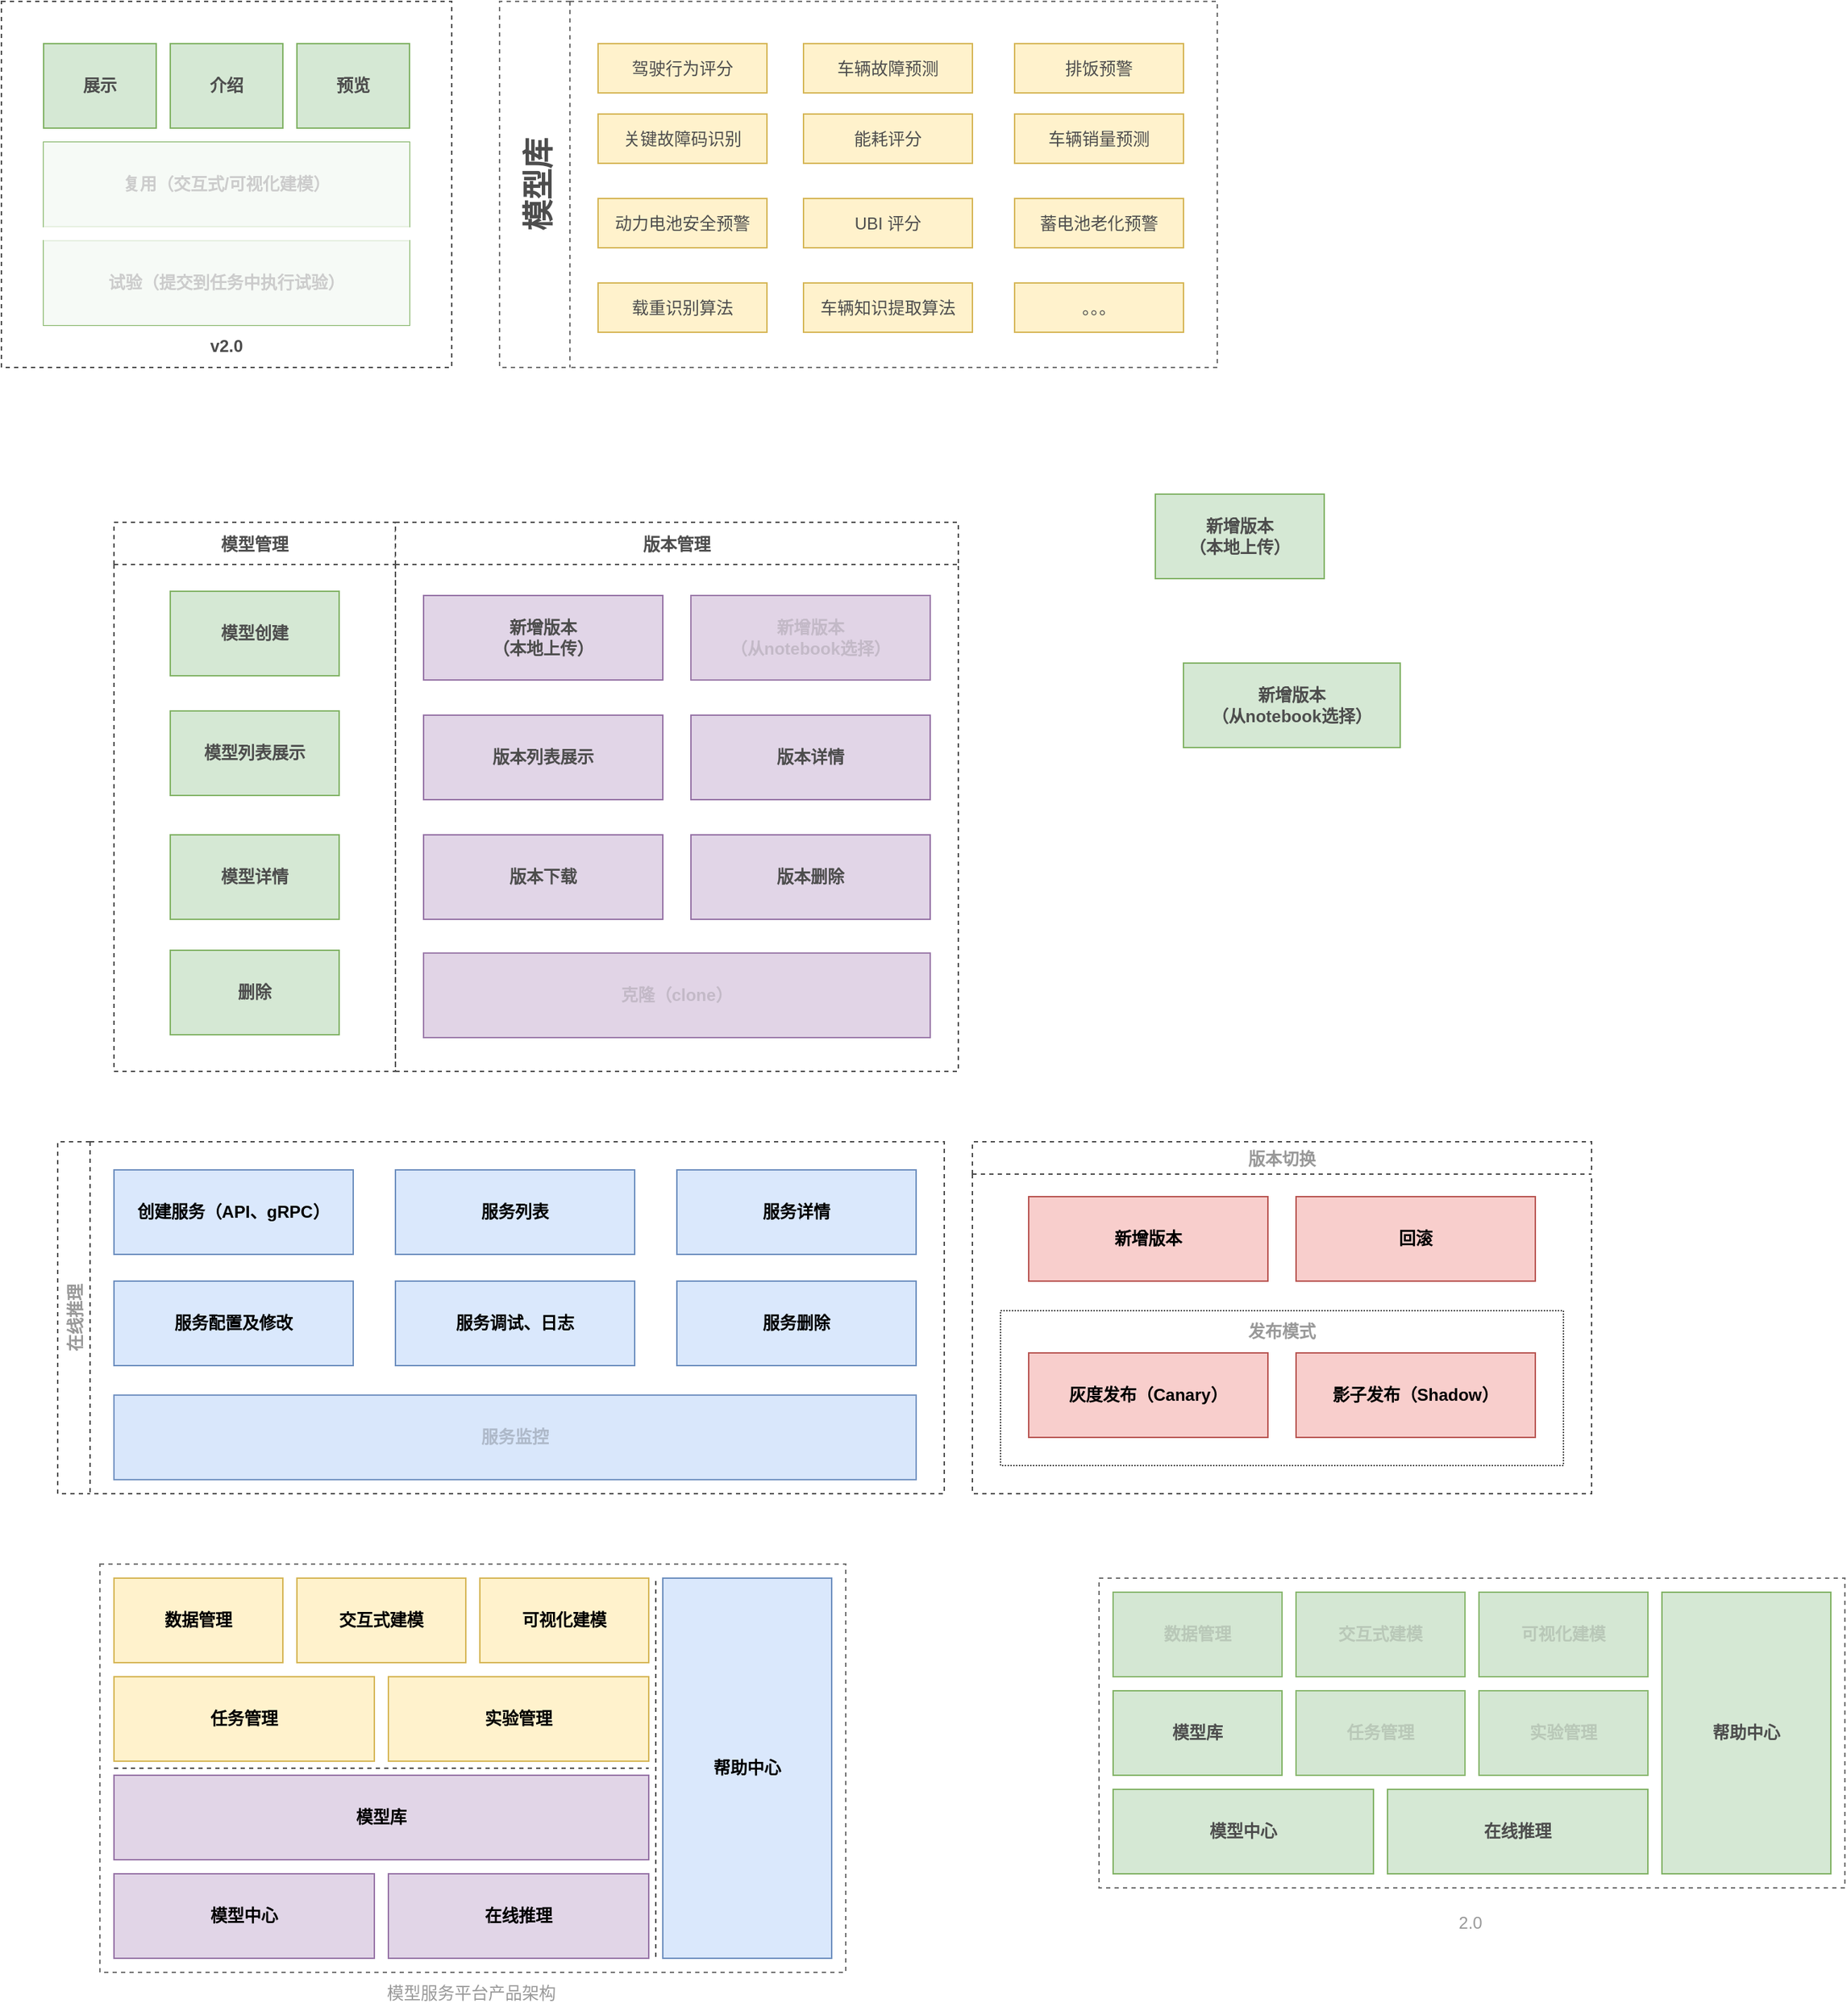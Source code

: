 <mxfile version="20.3.3" type="github">
  <diagram id="XaP10x2Hzj3J8pHuRdyc" name="Page-1">
    <mxGraphModel dx="1422" dy="762" grid="1" gridSize="10" guides="1" tooltips="1" connect="1" arrows="1" fold="1" page="1" pageScale="1" pageWidth="827" pageHeight="1169" math="0" shadow="0">
      <root>
        <mxCell id="0" />
        <mxCell id="1" parent="0" />
        <mxCell id="F1V6dDgrFWDcoE9x9dfK-136" value="" style="rounded=0;whiteSpace=wrap;html=1;shadow=0;dashed=1;strokeColor=#4D4D4D;fontSize=12;fontColor=#999999;fillColor=none;opacity=80;" parent="1" vertex="1">
          <mxGeometry x="150" y="1370" width="530" height="290" as="geometry" />
        </mxCell>
        <mxCell id="F1V6dDgrFWDcoE9x9dfK-115" value="" style="rounded=0;whiteSpace=wrap;html=1;shadow=0;dashed=1;strokeColor=#4D4D4D;fontSize=12;fontColor=#4D4D4D;fillColor=none;dashPattern=1 1;" parent="1" vertex="1">
          <mxGeometry x="790" y="1190" width="400" height="110" as="geometry" />
        </mxCell>
        <mxCell id="F1V6dDgrFWDcoE9x9dfK-1" value="" style="rounded=0;whiteSpace=wrap;html=1;dashed=1;strokeColor=#4D4D4D;" parent="1" vertex="1">
          <mxGeometry x="80" y="260" width="320" height="260" as="geometry" />
        </mxCell>
        <mxCell id="F1V6dDgrFWDcoE9x9dfK-2" value="展示" style="rounded=0;whiteSpace=wrap;html=1;fontStyle=1;fillColor=#d5e8d4;strokeColor=#82b366;fontColor=#4D4D4D;" parent="1" vertex="1">
          <mxGeometry x="110" y="290" width="80" height="60" as="geometry" />
        </mxCell>
        <mxCell id="F1V6dDgrFWDcoE9x9dfK-4" value="复用（交互式/可视化建模）" style="rounded=0;whiteSpace=wrap;html=1;fontStyle=1;fillColor=#d5e8d4;strokeColor=#82b366;" parent="1" vertex="1">
          <mxGeometry x="110" y="360" width="260" height="60" as="geometry" />
        </mxCell>
        <mxCell id="F1V6dDgrFWDcoE9x9dfK-5" value="试验（提交到任务中执行试验）" style="rounded=0;whiteSpace=wrap;html=1;fontStyle=1;fillColor=#d5e8d4;strokeColor=#82b366;" parent="1" vertex="1">
          <mxGeometry x="110" y="430" width="260" height="60" as="geometry" />
        </mxCell>
        <mxCell id="F1V6dDgrFWDcoE9x9dfK-6" value="" style="rounded=0;whiteSpace=wrap;html=1;fontColor=#999999;shadow=0;opacity=80;strokeColor=none;" parent="1" vertex="1">
          <mxGeometry x="110" y="360" width="260" height="130" as="geometry" />
        </mxCell>
        <mxCell id="F1V6dDgrFWDcoE9x9dfK-14" value="介绍" style="rounded=0;whiteSpace=wrap;html=1;fontStyle=1;fillColor=#d5e8d4;strokeColor=#82b366;fontColor=#4D4D4D;" parent="1" vertex="1">
          <mxGeometry x="200" y="290" width="80" height="60" as="geometry" />
        </mxCell>
        <mxCell id="F1V6dDgrFWDcoE9x9dfK-15" value="预览" style="rounded=0;whiteSpace=wrap;html=1;fontStyle=1;fillColor=#d5e8d4;strokeColor=#82b366;fontColor=#4D4D4D;" parent="1" vertex="1">
          <mxGeometry x="290" y="290" width="80" height="60" as="geometry" />
        </mxCell>
        <mxCell id="F1V6dDgrFWDcoE9x9dfK-17" value="模型库" style="swimlane;horizontal=0;shadow=0;strokeColor=#4D4D4D;fontColor=#4D4D4D;opacity=80;dashed=1;startSize=50;fontSize=22;" parent="1" vertex="1">
          <mxGeometry x="434" y="260" width="510" height="260" as="geometry">
            <mxRectangle x="160" y="570" width="50" height="100" as="alternateBounds" />
          </mxGeometry>
        </mxCell>
        <mxCell id="F1V6dDgrFWDcoE9x9dfK-18" value="驾驶行为评分" style="rounded=0;whiteSpace=wrap;html=1;shadow=0;strokeColor=#d6b656;fontSize=12;fillColor=#fff2cc;fontColor=#4D4D4D;" parent="F1V6dDgrFWDcoE9x9dfK-17" vertex="1">
          <mxGeometry x="70" y="30" width="120" height="35" as="geometry" />
        </mxCell>
        <mxCell id="F1V6dDgrFWDcoE9x9dfK-20" value="车辆故障预测" style="rounded=0;whiteSpace=wrap;html=1;shadow=0;strokeColor=#d6b656;fontSize=12;fillColor=#fff2cc;fontColor=#4D4D4D;" parent="F1V6dDgrFWDcoE9x9dfK-17" vertex="1">
          <mxGeometry x="216" y="30" width="120" height="35" as="geometry" />
        </mxCell>
        <mxCell id="F1V6dDgrFWDcoE9x9dfK-22" value="排饭预警" style="rounded=0;whiteSpace=wrap;html=1;shadow=0;strokeColor=#d6b656;fontSize=12;fillColor=#fff2cc;fontColor=#4D4D4D;" parent="F1V6dDgrFWDcoE9x9dfK-17" vertex="1">
          <mxGeometry x="366" y="30" width="120" height="35" as="geometry" />
        </mxCell>
        <mxCell id="F1V6dDgrFWDcoE9x9dfK-23" value="车辆销量预测" style="rounded=0;whiteSpace=wrap;html=1;shadow=0;strokeColor=#d6b656;fontSize=12;fillColor=#fff2cc;fontColor=#4D4D4D;" parent="F1V6dDgrFWDcoE9x9dfK-17" vertex="1">
          <mxGeometry x="366" y="80" width="120" height="35" as="geometry" />
        </mxCell>
        <mxCell id="F1V6dDgrFWDcoE9x9dfK-24" value="关键故障码识别" style="rounded=0;whiteSpace=wrap;html=1;shadow=0;strokeColor=#d6b656;fontSize=12;fillColor=#fff2cc;fontColor=#4D4D4D;" parent="F1V6dDgrFWDcoE9x9dfK-17" vertex="1">
          <mxGeometry x="70" y="80" width="120" height="35" as="geometry" />
        </mxCell>
        <mxCell id="F1V6dDgrFWDcoE9x9dfK-25" value="能耗评分" style="rounded=0;whiteSpace=wrap;html=1;shadow=0;strokeColor=#d6b656;fontSize=12;fillColor=#fff2cc;fontColor=#4D4D4D;" parent="F1V6dDgrFWDcoE9x9dfK-17" vertex="1">
          <mxGeometry x="216" y="80" width="120" height="35" as="geometry" />
        </mxCell>
        <mxCell id="F1V6dDgrFWDcoE9x9dfK-26" value="UBI 评分" style="rounded=0;whiteSpace=wrap;html=1;shadow=0;strokeColor=#d6b656;fontSize=12;fillColor=#fff2cc;fontColor=#4D4D4D;" parent="F1V6dDgrFWDcoE9x9dfK-17" vertex="1">
          <mxGeometry x="216" y="140" width="120" height="35" as="geometry" />
        </mxCell>
        <mxCell id="F1V6dDgrFWDcoE9x9dfK-27" value="动力电池安全预警" style="rounded=0;whiteSpace=wrap;html=1;shadow=0;strokeColor=#d6b656;fontSize=12;fillColor=#fff2cc;fontColor=#4D4D4D;" parent="F1V6dDgrFWDcoE9x9dfK-17" vertex="1">
          <mxGeometry x="70" y="140" width="120" height="35" as="geometry" />
        </mxCell>
        <mxCell id="F1V6dDgrFWDcoE9x9dfK-28" value="蓄电池老化预警" style="rounded=0;whiteSpace=wrap;html=1;shadow=0;strokeColor=#d6b656;fontSize=12;fillColor=#fff2cc;fontColor=#4D4D4D;" parent="F1V6dDgrFWDcoE9x9dfK-17" vertex="1">
          <mxGeometry x="366" y="140" width="120" height="35" as="geometry" />
        </mxCell>
        <mxCell id="F1V6dDgrFWDcoE9x9dfK-29" value="载重识别算法" style="rounded=0;whiteSpace=wrap;html=1;shadow=0;strokeColor=#d6b656;fontSize=12;fillColor=#fff2cc;fontColor=#4D4D4D;" parent="F1V6dDgrFWDcoE9x9dfK-17" vertex="1">
          <mxGeometry x="70" y="200" width="120" height="35" as="geometry" />
        </mxCell>
        <mxCell id="F1V6dDgrFWDcoE9x9dfK-30" value="车辆知识提取算法" style="rounded=0;whiteSpace=wrap;html=1;shadow=0;strokeColor=#d6b656;fontSize=12;fillColor=#fff2cc;fontColor=#4D4D4D;" parent="F1V6dDgrFWDcoE9x9dfK-17" vertex="1">
          <mxGeometry x="216" y="200" width="120" height="35" as="geometry" />
        </mxCell>
        <mxCell id="F1V6dDgrFWDcoE9x9dfK-43" value="。。。" style="rounded=0;whiteSpace=wrap;html=1;shadow=0;strokeColor=#d6b656;fontSize=12;fillColor=#fff2cc;fontColor=#4D4D4D;" parent="F1V6dDgrFWDcoE9x9dfK-17" vertex="1">
          <mxGeometry x="366" y="200" width="120" height="35" as="geometry" />
        </mxCell>
        <mxCell id="F1V6dDgrFWDcoE9x9dfK-44" value="v2.0" style="text;html=1;strokeColor=none;fillColor=none;align=center;verticalAlign=middle;whiteSpace=wrap;rounded=0;shadow=0;fontSize=12;fontColor=#4D4D4D;fontStyle=1" parent="1" vertex="1">
          <mxGeometry x="210" y="490" width="60" height="30" as="geometry" />
        </mxCell>
        <mxCell id="F1V6dDgrFWDcoE9x9dfK-46" value="模型创建" style="rounded=0;whiteSpace=wrap;html=1;fontStyle=1;fillColor=#d5e8d4;strokeColor=#82b366;fontColor=#4D4D4D;" parent="1" vertex="1">
          <mxGeometry x="200" y="679" width="120" height="60" as="geometry" />
        </mxCell>
        <mxCell id="F1V6dDgrFWDcoE9x9dfK-48" value="删除" style="rounded=0;whiteSpace=wrap;html=1;fontStyle=1;fillColor=#d5e8d4;strokeColor=#82b366;fontColor=#4D4D4D;" parent="1" vertex="1">
          <mxGeometry x="200" y="934" width="120" height="60" as="geometry" />
        </mxCell>
        <mxCell id="F1V6dDgrFWDcoE9x9dfK-49" value="模型列表展示" style="rounded=0;whiteSpace=wrap;html=1;fontStyle=1;fillColor=#d5e8d4;strokeColor=#82b366;fontColor=#4D4D4D;" parent="1" vertex="1">
          <mxGeometry x="200" y="764" width="120" height="60" as="geometry" />
        </mxCell>
        <mxCell id="F1V6dDgrFWDcoE9x9dfK-52" value="新增版本&lt;br&gt;（本地上传）" style="rounded=0;whiteSpace=wrap;html=1;fontStyle=1;fillColor=#d5e8d4;strokeColor=#82b366;fontColor=#4D4D4D;" parent="1" vertex="1">
          <mxGeometry x="900" y="610" width="120" height="60" as="geometry" />
        </mxCell>
        <mxCell id="F1V6dDgrFWDcoE9x9dfK-53" value="新增版本&lt;br&gt;（从notebook选择）" style="rounded=0;whiteSpace=wrap;html=1;fontStyle=1;fillColor=#d5e8d4;strokeColor=#82b366;fontColor=#4D4D4D;" parent="1" vertex="1">
          <mxGeometry x="920" y="730" width="154" height="60" as="geometry" />
        </mxCell>
        <mxCell id="F1V6dDgrFWDcoE9x9dfK-54" value="版本列表展示" style="rounded=0;whiteSpace=wrap;html=1;fontStyle=1;fillColor=#e1d5e7;strokeColor=#9673a6;fontColor=#4D4D4D;" parent="1" vertex="1">
          <mxGeometry x="380" y="767" width="170" height="60" as="geometry" />
        </mxCell>
        <mxCell id="F1V6dDgrFWDcoE9x9dfK-57" value="版本详情" style="rounded=0;whiteSpace=wrap;html=1;fontStyle=1;fillColor=#e1d5e7;strokeColor=#9673a6;fontColor=#4D4D4D;" parent="1" vertex="1">
          <mxGeometry x="570" y="767" width="170" height="60" as="geometry" />
        </mxCell>
        <mxCell id="F1V6dDgrFWDcoE9x9dfK-69" value="模型管理" style="swimlane;shadow=0;strokeColor=#4D4D4D;fontSize=12;fontColor=#4D4D4D;startSize=30;dashed=1;" parent="1" vertex="1">
          <mxGeometry x="160" y="630" width="200" height="390" as="geometry" />
        </mxCell>
        <mxCell id="F1V6dDgrFWDcoE9x9dfK-50" value="模型详情" style="rounded=0;whiteSpace=wrap;html=1;fontStyle=1;fillColor=#d5e8d4;strokeColor=#82b366;fontColor=#4D4D4D;" parent="F1V6dDgrFWDcoE9x9dfK-69" vertex="1">
          <mxGeometry x="40" y="222" width="120" height="60" as="geometry" />
        </mxCell>
        <mxCell id="F1V6dDgrFWDcoE9x9dfK-70" value="版本管理" style="swimlane;shadow=0;strokeColor=#4D4D4D;fontSize=12;fontColor=#4D4D4D;startSize=30;dashed=1;" parent="1" vertex="1">
          <mxGeometry x="360" y="630" width="400" height="390" as="geometry" />
        </mxCell>
        <mxCell id="F1V6dDgrFWDcoE9x9dfK-84" value="新增版本&lt;br&gt;（本地上传）" style="rounded=0;whiteSpace=wrap;html=1;fontStyle=1;fillColor=#e1d5e7;strokeColor=#9673a6;fontColor=#4D4D4D;" parent="F1V6dDgrFWDcoE9x9dfK-70" vertex="1">
          <mxGeometry x="20" y="52" width="170" height="60" as="geometry" />
        </mxCell>
        <mxCell id="F1V6dDgrFWDcoE9x9dfK-85" value="新增版本&lt;br&gt;（从notebook选择）" style="rounded=0;whiteSpace=wrap;html=1;fontStyle=1;fillColor=#e1d5e7;strokeColor=#9673a6;fontColor=#4D4D4D;" parent="F1V6dDgrFWDcoE9x9dfK-70" vertex="1">
          <mxGeometry x="210" y="52" width="170" height="60" as="geometry" />
        </mxCell>
        <mxCell id="F1V6dDgrFWDcoE9x9dfK-56" value="版本下载" style="rounded=0;whiteSpace=wrap;html=1;fontStyle=1;fillColor=#e1d5e7;strokeColor=#9673a6;fontColor=#4D4D4D;" parent="F1V6dDgrFWDcoE9x9dfK-70" vertex="1">
          <mxGeometry x="20" y="222" width="170" height="60" as="geometry" />
        </mxCell>
        <mxCell id="F1V6dDgrFWDcoE9x9dfK-55" value="版本删除" style="rounded=0;whiteSpace=wrap;html=1;fontStyle=1;fillColor=#e1d5e7;strokeColor=#9673a6;fontColor=#4D4D4D;" parent="F1V6dDgrFWDcoE9x9dfK-70" vertex="1">
          <mxGeometry x="210" y="222" width="170" height="60" as="geometry" />
        </mxCell>
        <mxCell id="F1V6dDgrFWDcoE9x9dfK-58" value="克隆（clone）" style="rounded=0;whiteSpace=wrap;html=1;fontStyle=1;fillColor=#e1d5e7;strokeColor=#9673a6;fontColor=#4D4D4D;" parent="F1V6dDgrFWDcoE9x9dfK-70" vertex="1">
          <mxGeometry x="20" y="306" width="360" height="60" as="geometry" />
        </mxCell>
        <mxCell id="F1V6dDgrFWDcoE9x9dfK-101" value="" style="rounded=0;whiteSpace=wrap;html=1;fontStyle=1;fillColor=#e1d5e7;strokeColor=#9673a6;fontColor=#4D4D4D;textOpacity=30;opacity=80;" parent="F1V6dDgrFWDcoE9x9dfK-70" vertex="1">
          <mxGeometry x="20" y="306" width="360" height="60" as="geometry" />
        </mxCell>
        <mxCell id="F1V6dDgrFWDcoE9x9dfK-102" value="" style="rounded=0;whiteSpace=wrap;html=1;fontStyle=1;fillColor=#e1d5e7;strokeColor=#9673a6;fontColor=#4D4D4D;opacity=80;" parent="F1V6dDgrFWDcoE9x9dfK-70" vertex="1">
          <mxGeometry x="210" y="52" width="170" height="60" as="geometry" />
        </mxCell>
        <mxCell id="F1V6dDgrFWDcoE9x9dfK-103" value="创建服务（API、gRPC）" style="rounded=0;whiteSpace=wrap;html=1;fontStyle=1;fillColor=#dae8fc;strokeColor=#6c8ebf;" parent="1" vertex="1">
          <mxGeometry x="160" y="1090" width="170" height="60" as="geometry" />
        </mxCell>
        <mxCell id="F1V6dDgrFWDcoE9x9dfK-104" value="服务列表" style="rounded=0;whiteSpace=wrap;html=1;fontStyle=1;fillColor=#dae8fc;strokeColor=#6c8ebf;" parent="1" vertex="1">
          <mxGeometry x="360" y="1090" width="170" height="60" as="geometry" />
        </mxCell>
        <mxCell id="F1V6dDgrFWDcoE9x9dfK-105" value="服务配置及修改" style="rounded=0;whiteSpace=wrap;html=1;fontStyle=1;fillColor=#dae8fc;strokeColor=#6c8ebf;" parent="1" vertex="1">
          <mxGeometry x="160" y="1169" width="170" height="60" as="geometry" />
        </mxCell>
        <mxCell id="F1V6dDgrFWDcoE9x9dfK-107" value="服务调试、日志" style="rounded=0;whiteSpace=wrap;html=1;fontStyle=1;fillColor=#dae8fc;strokeColor=#6c8ebf;" parent="1" vertex="1">
          <mxGeometry x="360" y="1169" width="170" height="60" as="geometry" />
        </mxCell>
        <mxCell id="F1V6dDgrFWDcoE9x9dfK-109" value="服务监控" style="rounded=0;whiteSpace=wrap;html=1;fontStyle=1;fillColor=#dae8fc;strokeColor=#6c8ebf;" parent="1" vertex="1">
          <mxGeometry x="160" y="1250" width="570" height="60" as="geometry" />
        </mxCell>
        <mxCell id="F1V6dDgrFWDcoE9x9dfK-110" value="新增版本" style="rounded=0;whiteSpace=wrap;html=1;fontStyle=1;fillColor=#f8cecc;strokeColor=#b85450;" parent="1" vertex="1">
          <mxGeometry x="810" y="1109" width="170" height="60" as="geometry" />
        </mxCell>
        <mxCell id="F1V6dDgrFWDcoE9x9dfK-111" value="回滚" style="rounded=0;whiteSpace=wrap;html=1;fontStyle=1;fillColor=#f8cecc;strokeColor=#b85450;" parent="1" vertex="1">
          <mxGeometry x="1000" y="1109" width="170" height="60" as="geometry" />
        </mxCell>
        <mxCell id="F1V6dDgrFWDcoE9x9dfK-112" value="影子发布（Shadow）" style="rounded=0;whiteSpace=wrap;html=1;fontStyle=1;fillColor=#f8cecc;strokeColor=#b85450;" parent="1" vertex="1">
          <mxGeometry x="1000" y="1220" width="170" height="60" as="geometry" />
        </mxCell>
        <mxCell id="F1V6dDgrFWDcoE9x9dfK-113" value="灰度发布（Canary）" style="rounded=0;whiteSpace=wrap;html=1;fontStyle=1;fillColor=#f8cecc;strokeColor=#b85450;" parent="1" vertex="1">
          <mxGeometry x="810" y="1220" width="170" height="60" as="geometry" />
        </mxCell>
        <mxCell id="F1V6dDgrFWDcoE9x9dfK-116" value="发布模式" style="text;html=1;strokeColor=none;fillColor=none;align=center;verticalAlign=middle;whiteSpace=wrap;rounded=0;shadow=0;dashed=1;fontSize=12;fontColor=#999999;fontStyle=1" parent="1" vertex="1">
          <mxGeometry x="960" y="1190" width="60" height="30" as="geometry" />
        </mxCell>
        <mxCell id="F1V6dDgrFWDcoE9x9dfK-122" value="版本切换" style="swimlane;shadow=0;dashed=1;strokeColor=#4D4D4D;fontSize=12;fontColor=#999999;fillColor=none;" parent="1" vertex="1">
          <mxGeometry x="770" y="1070" width="440" height="250" as="geometry" />
        </mxCell>
        <mxCell id="F1V6dDgrFWDcoE9x9dfK-123" value="在线推理" style="swimlane;horizontal=0;shadow=0;dashed=1;strokeColor=#4D4D4D;fontSize=12;fontColor=#999999;fillColor=none;" parent="1" vertex="1">
          <mxGeometry x="120" y="1070" width="630" height="250" as="geometry" />
        </mxCell>
        <mxCell id="F1V6dDgrFWDcoE9x9dfK-106" value="服务详情" style="rounded=0;whiteSpace=wrap;html=1;fontStyle=1;fillColor=#dae8fc;strokeColor=#6c8ebf;" parent="F1V6dDgrFWDcoE9x9dfK-123" vertex="1">
          <mxGeometry x="440" y="20" width="170" height="60" as="geometry" />
        </mxCell>
        <mxCell id="F1V6dDgrFWDcoE9x9dfK-108" value="服务删除" style="rounded=0;whiteSpace=wrap;html=1;fontStyle=1;fillColor=#dae8fc;strokeColor=#6c8ebf;" parent="F1V6dDgrFWDcoE9x9dfK-123" vertex="1">
          <mxGeometry x="440" y="99" width="170" height="60" as="geometry" />
        </mxCell>
        <mxCell id="F1V6dDgrFWDcoE9x9dfK-124" value="" style="rounded=0;whiteSpace=wrap;html=1;fontStyle=1;fillColor=#dae8fc;strokeColor=#6c8ebf;opacity=80;" parent="1" vertex="1">
          <mxGeometry x="160" y="1250" width="570" height="60" as="geometry" />
        </mxCell>
        <mxCell id="F1V6dDgrFWDcoE9x9dfK-125" value="数据管理" style="rounded=0;whiteSpace=wrap;html=1;fontStyle=1;fillColor=#fff2cc;strokeColor=#d6b656;" parent="1" vertex="1">
          <mxGeometry x="160" y="1380" width="120" height="60" as="geometry" />
        </mxCell>
        <mxCell id="F1V6dDgrFWDcoE9x9dfK-127" value="交互式建模" style="rounded=0;whiteSpace=wrap;html=1;fontStyle=1;fillColor=#fff2cc;strokeColor=#d6b656;" parent="1" vertex="1">
          <mxGeometry x="290" y="1380" width="120" height="60" as="geometry" />
        </mxCell>
        <mxCell id="F1V6dDgrFWDcoE9x9dfK-128" value="可视化建模" style="rounded=0;whiteSpace=wrap;html=1;fontStyle=1;fillColor=#fff2cc;strokeColor=#d6b656;" parent="1" vertex="1">
          <mxGeometry x="420" y="1380" width="120" height="60" as="geometry" />
        </mxCell>
        <mxCell id="F1V6dDgrFWDcoE9x9dfK-129" value="实验管理" style="rounded=0;whiteSpace=wrap;html=1;fontStyle=1;fillColor=#fff2cc;strokeColor=#d6b656;" parent="1" vertex="1">
          <mxGeometry x="355" y="1450" width="185" height="60" as="geometry" />
        </mxCell>
        <mxCell id="F1V6dDgrFWDcoE9x9dfK-130" value="任务管理" style="rounded=0;whiteSpace=wrap;html=1;fontStyle=1;fillColor=#fff2cc;strokeColor=#d6b656;" parent="1" vertex="1">
          <mxGeometry x="160" y="1450" width="185" height="60" as="geometry" />
        </mxCell>
        <mxCell id="F1V6dDgrFWDcoE9x9dfK-131" value="模型中心" style="rounded=0;whiteSpace=wrap;html=1;fontStyle=1;fillColor=#e1d5e7;strokeColor=#9673a6;" parent="1" vertex="1">
          <mxGeometry x="160" y="1590" width="185" height="60" as="geometry" />
        </mxCell>
        <mxCell id="F1V6dDgrFWDcoE9x9dfK-132" value="模型库" style="rounded=0;whiteSpace=wrap;html=1;fontStyle=1;fillColor=#e1d5e7;strokeColor=#9673a6;" parent="1" vertex="1">
          <mxGeometry x="160" y="1520" width="380" height="60" as="geometry" />
        </mxCell>
        <mxCell id="F1V6dDgrFWDcoE9x9dfK-133" value="在线推理" style="rounded=0;whiteSpace=wrap;html=1;fontStyle=1;fillColor=#e1d5e7;strokeColor=#9673a6;" parent="1" vertex="1">
          <mxGeometry x="355" y="1590" width="185" height="60" as="geometry" />
        </mxCell>
        <mxCell id="F1V6dDgrFWDcoE9x9dfK-134" value="帮助中心" style="rounded=0;whiteSpace=wrap;html=1;fontStyle=1;fillColor=#dae8fc;strokeColor=#6c8ebf;" parent="1" vertex="1">
          <mxGeometry x="550" y="1380" width="120" height="270" as="geometry" />
        </mxCell>
        <mxCell id="F1V6dDgrFWDcoE9x9dfK-137" value="模型服务平台产品架构" style="text;html=1;strokeColor=none;fillColor=none;align=center;verticalAlign=middle;whiteSpace=wrap;rounded=0;shadow=0;dashed=1;fontSize=12;fontColor=#999999;opacity=80;" parent="1" vertex="1">
          <mxGeometry x="339" y="1660" width="150" height="30" as="geometry" />
        </mxCell>
        <mxCell id="F1V6dDgrFWDcoE9x9dfK-138" value="" style="rounded=0;whiteSpace=wrap;html=1;shadow=0;dashed=1;strokeColor=#4D4D4D;fontSize=12;fontColor=#999999;fillColor=none;opacity=80;" parent="1" vertex="1">
          <mxGeometry x="860" y="1380" width="530" height="220" as="geometry" />
        </mxCell>
        <mxCell id="F1V6dDgrFWDcoE9x9dfK-139" value="数据管理" style="rounded=0;whiteSpace=wrap;html=1;fontStyle=1;fillColor=#d5e8d4;strokeColor=#82b366;fontColor=#4D4D4D;" parent="1" vertex="1">
          <mxGeometry x="870" y="1390" width="120" height="60" as="geometry" />
        </mxCell>
        <mxCell id="F1V6dDgrFWDcoE9x9dfK-140" value="交互式建模" style="rounded=0;whiteSpace=wrap;html=1;fontStyle=1;fillColor=#d5e8d4;strokeColor=#82b366;fontColor=#4D4D4D;" parent="1" vertex="1">
          <mxGeometry x="1000" y="1390" width="120" height="60" as="geometry" />
        </mxCell>
        <mxCell id="F1V6dDgrFWDcoE9x9dfK-141" value="可视化建模" style="rounded=0;whiteSpace=wrap;html=1;fontStyle=1;fillColor=#d5e8d4;strokeColor=#82b366;fontColor=#4D4D4D;" parent="1" vertex="1">
          <mxGeometry x="1130" y="1390" width="120" height="60" as="geometry" />
        </mxCell>
        <mxCell id="F1V6dDgrFWDcoE9x9dfK-142" value="实验管理" style="rounded=0;whiteSpace=wrap;html=1;fontStyle=1;fillColor=#d5e8d4;strokeColor=#82b366;fontColor=#4D4D4D;" parent="1" vertex="1">
          <mxGeometry x="1130" y="1460" width="120" height="60" as="geometry" />
        </mxCell>
        <mxCell id="F1V6dDgrFWDcoE9x9dfK-143" value="任务管理" style="rounded=0;whiteSpace=wrap;html=1;fontStyle=1;fillColor=#d5e8d4;strokeColor=#82b366;fontColor=#4D4D4D;" parent="1" vertex="1">
          <mxGeometry x="1000" y="1460" width="120" height="60" as="geometry" />
        </mxCell>
        <mxCell id="F1V6dDgrFWDcoE9x9dfK-144" value="模型中心" style="rounded=0;whiteSpace=wrap;html=1;fontStyle=1;fillColor=#d5e8d4;strokeColor=#82b366;fontColor=#4D4D4D;" parent="1" vertex="1">
          <mxGeometry x="870" y="1530" width="185" height="60" as="geometry" />
        </mxCell>
        <mxCell id="F1V6dDgrFWDcoE9x9dfK-145" value="模型库" style="rounded=0;whiteSpace=wrap;html=1;fontStyle=1;fillColor=#d5e8d4;strokeColor=#82b366;fontColor=#4D4D4D;" parent="1" vertex="1">
          <mxGeometry x="870" y="1460" width="120" height="60" as="geometry" />
        </mxCell>
        <mxCell id="F1V6dDgrFWDcoE9x9dfK-146" value="在线推理" style="rounded=0;whiteSpace=wrap;html=1;fontStyle=1;fillColor=#d5e8d4;strokeColor=#82b366;fontColor=#4D4D4D;" parent="1" vertex="1">
          <mxGeometry x="1065" y="1530" width="185" height="60" as="geometry" />
        </mxCell>
        <mxCell id="F1V6dDgrFWDcoE9x9dfK-147" value="帮助中心" style="rounded=0;whiteSpace=wrap;html=1;fontStyle=1;fillColor=#d5e8d4;strokeColor=#82b366;fontColor=#4D4D4D;" parent="1" vertex="1">
          <mxGeometry x="1260" y="1390" width="120" height="200" as="geometry" />
        </mxCell>
        <mxCell id="F1V6dDgrFWDcoE9x9dfK-148" value="2.0" style="text;html=1;strokeColor=none;fillColor=none;align=center;verticalAlign=middle;whiteSpace=wrap;rounded=0;shadow=0;dashed=1;fontSize=12;fontColor=#999999;opacity=80;" parent="1" vertex="1">
          <mxGeometry x="1049" y="1610" width="150" height="30" as="geometry" />
        </mxCell>
        <mxCell id="F1V6dDgrFWDcoE9x9dfK-149" value="" style="rounded=0;whiteSpace=wrap;html=1;fontStyle=1;fillColor=#d5e8d4;strokeColor=#82b366;fontColor=#4D4D4D;textOpacity=90;opacity=80;" parent="1" vertex="1">
          <mxGeometry x="870" y="1390" width="120" height="60" as="geometry" />
        </mxCell>
        <mxCell id="F1V6dDgrFWDcoE9x9dfK-150" value="" style="rounded=0;whiteSpace=wrap;html=1;fontStyle=1;fillColor=#d5e8d4;strokeColor=#82b366;fontColor=#4D4D4D;textOpacity=90;opacity=80;" parent="1" vertex="1">
          <mxGeometry x="1000" y="1390" width="120" height="60" as="geometry" />
        </mxCell>
        <mxCell id="F1V6dDgrFWDcoE9x9dfK-151" value="" style="rounded=0;whiteSpace=wrap;html=1;fontStyle=1;fillColor=#d5e8d4;strokeColor=#82b366;fontColor=#4D4D4D;textOpacity=90;opacity=80;" parent="1" vertex="1">
          <mxGeometry x="1130" y="1390" width="120" height="60" as="geometry" />
        </mxCell>
        <mxCell id="F1V6dDgrFWDcoE9x9dfK-152" value="" style="rounded=0;whiteSpace=wrap;html=1;fontStyle=1;fillColor=#d5e8d4;strokeColor=#82b366;fontColor=#4D4D4D;textOpacity=90;opacity=80;" parent="1" vertex="1">
          <mxGeometry x="1000" y="1460" width="120" height="60" as="geometry" />
        </mxCell>
        <mxCell id="F1V6dDgrFWDcoE9x9dfK-153" value="" style="rounded=0;whiteSpace=wrap;html=1;fontStyle=1;fillColor=#d5e8d4;strokeColor=#82b366;fontColor=#4D4D4D;textOpacity=90;opacity=80;" parent="1" vertex="1">
          <mxGeometry x="1130" y="1460" width="120" height="60" as="geometry" />
        </mxCell>
        <mxCell id="gu5DFxRXCGQrVd7Jt3rs-3" value="" style="endArrow=none;dashed=1;html=1;rounded=0;strokeColor=#4D4D4D;" edge="1" parent="1">
          <mxGeometry width="50" height="50" relative="1" as="geometry">
            <mxPoint x="160" y="1515" as="sourcePoint" />
            <mxPoint x="540" y="1515" as="targetPoint" />
          </mxGeometry>
        </mxCell>
        <mxCell id="gu5DFxRXCGQrVd7Jt3rs-4" value="" style="endArrow=none;dashed=1;html=1;rounded=0;strokeColor=#4D4D4D;" edge="1" parent="1">
          <mxGeometry width="50" height="50" relative="1" as="geometry">
            <mxPoint x="545" y="1649" as="sourcePoint" />
            <mxPoint x="545" y="1379" as="targetPoint" />
          </mxGeometry>
        </mxCell>
      </root>
    </mxGraphModel>
  </diagram>
</mxfile>

